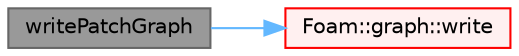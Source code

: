 digraph "writePatchGraph"
{
 // LATEX_PDF_SIZE
  bgcolor="transparent";
  edge [fontname=Helvetica,fontsize=10,labelfontname=Helvetica,labelfontsize=10];
  node [fontname=Helvetica,fontsize=10,shape=box,height=0.2,width=0.4];
  rankdir="LR";
  Node1 [id="Node000001",label="writePatchGraph",height=0.2,width=0.4,color="gray40", fillcolor="grey60", style="filled", fontcolor="black",tooltip=" "];
  Node1 -> Node2 [id="edge1_Node000001_Node000002",color="steelblue1",style="solid",tooltip=" "];
  Node2 [id="Node000002",label="Foam::graph::write",height=0.2,width=0.4,color="red", fillcolor="#FFF0F0", style="filled",URL="$classFoam_1_1graph.html#a8e266c1d71e1756c7c2c6f66b57ac4f1",tooltip=" "];
}
